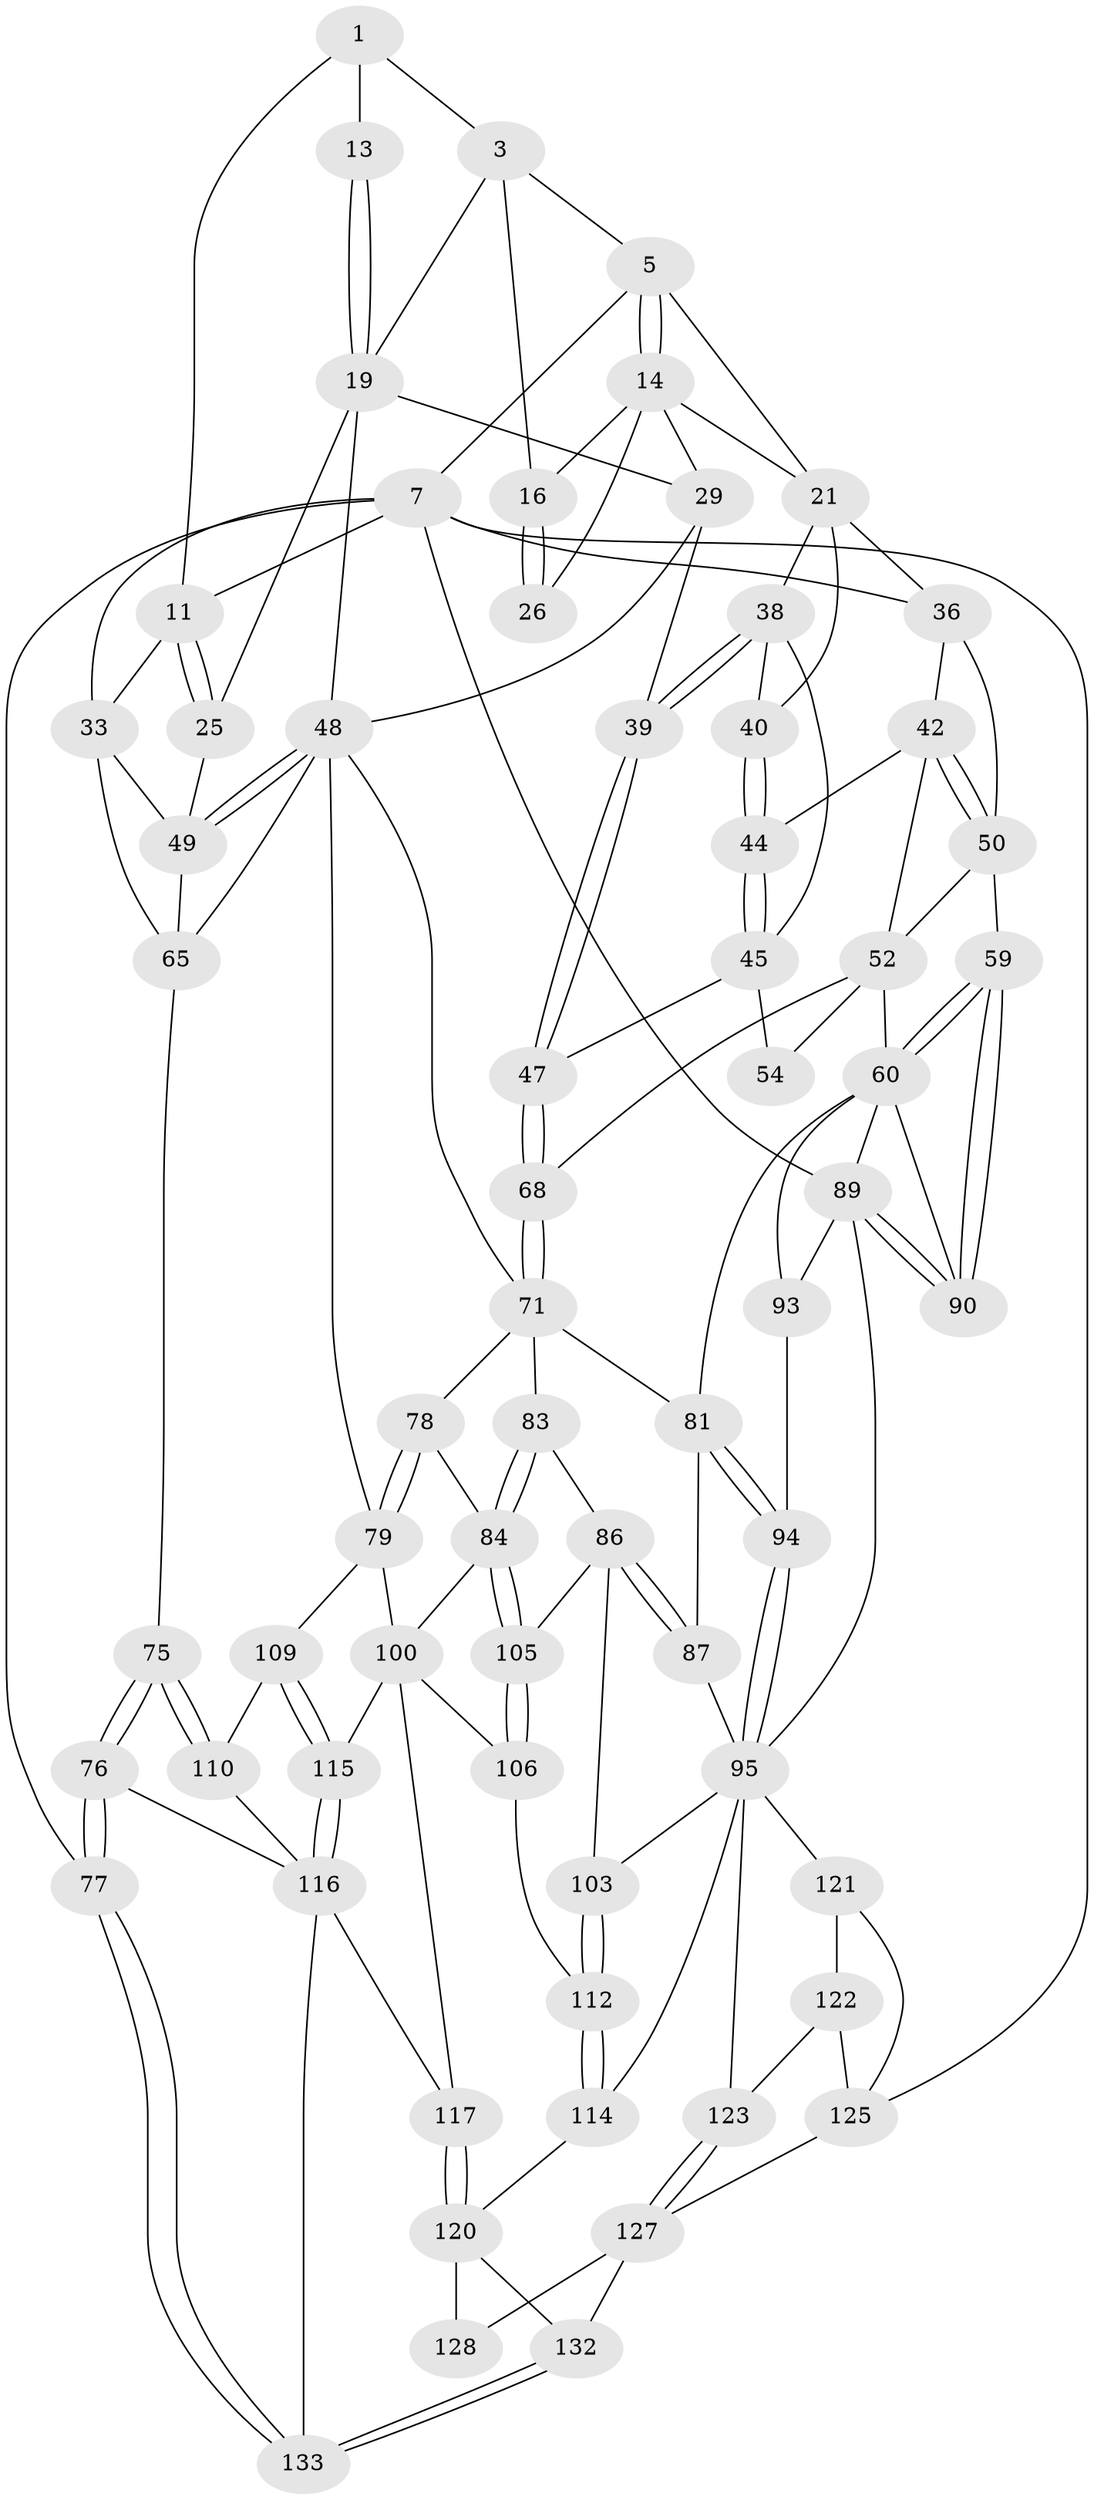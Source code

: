 // original degree distribution, {3: 0.014925373134328358, 4: 0.26119402985074625, 6: 0.2462686567164179, 5: 0.47761194029850745}
// Generated by graph-tools (version 1.1) at 2025/17/03/09/25 04:17:00]
// undirected, 67 vertices, 156 edges
graph export_dot {
graph [start="1"]
  node [color=gray90,style=filled];
  1 [pos="+0.13874794207744306+0",super="+2+10"];
  3 [pos="+0.3076668017855155+0",super="+4+18"];
  5 [pos="+0.5925582881028493+0",super="+6"];
  7 [pos="+1+0",super="+8+88"];
  11 [pos="+0.09496511588741435+0.14985648819698472",super="+12"];
  13 [pos="+0.21500888362884543+0.05423124874311823"];
  14 [pos="+0.5487599252094676+0.06270088772226325",super="+15+23"];
  16 [pos="+0.4303698330068452+0.08539328273670482",super="+17"];
  19 [pos="+0.23689898494098077+0.16137288247113454",super="+24"];
  21 [pos="+0.8035702938165258+0.0659790481984934",super="+35+22"];
  25 [pos="+0.14639389163561062+0.18951497252517044",super="+34"];
  26 [pos="+0.38988167364674486+0.20648421282644966"];
  29 [pos="+0.40893067696458485+0.3304185280302048",super="+30"];
  33 [pos="+0+0.2427068828528092",super="+62"];
  36 [pos="+0.8488533882583651+0.0928187528494459",super="+37"];
  38 [pos="+0.6137258852271389+0.1723871954798336",super="+41"];
  39 [pos="+0.5493272840109585+0.33496383343148023"];
  40 [pos="+0.7754655442866393+0.2067839772090721"];
  42 [pos="+0.9191207633277635+0.2122742906003414",super="+43"];
  44 [pos="+0.7741820416396037+0.2254245498557853"];
  45 [pos="+0.6979435564934647+0.3356899887113109",super="+46"];
  47 [pos="+0.6494607326019902+0.40099467180138665"];
  48 [pos="+0.1704876035057171+0.34388740173567917",super="+63"];
  49 [pos="+0.1364447026599629+0.3260788353092664",super="+61"];
  50 [pos="+1+0.2837180785337329",super="+51+55"];
  52 [pos="+0.8435481836446823+0.32853592855882074",super="+53"];
  54 [pos="+0.8172993837849016+0.34650854840233436"];
  59 [pos="+1+0.33585039584534615"];
  60 [pos="+0.9100412123877971+0.4586528502262008",super="+69"];
  65 [pos="+0.05661195463612541+0.5368921191869609",super="+74"];
  68 [pos="+0.6576061277752566+0.4342348023249204"];
  71 [pos="+0.6522217127494792+0.4760324990964905",super="+72"];
  75 [pos="+0+0.8521700804933031"];
  76 [pos="+0+0.8772014058778758"];
  77 [pos="+0+1"];
  78 [pos="+0.37154216596350087+0.4894663443844394"];
  79 [pos="+0.20528258249177886+0.6096369488595963",super="+80"];
  81 [pos="+0.7846436527579147+0.5922814547727443",super="+82"];
  83 [pos="+0.4966055619630769+0.557235497341869"];
  84 [pos="+0.4345098225235835+0.6154762808186822",super="+85"];
  86 [pos="+0.5462818167781656+0.5855797831763236",super="+104"];
  87 [pos="+0.6289942715448441+0.5338838108447305",super="+98"];
  89 [pos="+1+0.7309157443910117",super="+99"];
  90 [pos="+1+0.5533421703514929"];
  93 [pos="+0.887987299590928+0.6380449390938656"];
  94 [pos="+0.78254741257281+0.6428889415057716"];
  95 [pos="+0.7611928519500077+0.7225591879702724",super="+111+96"];
  100 [pos="+0.29156241961373225+0.724978842127244",super="+107+101"];
  103 [pos="+0.5887400415994212+0.6837833571800302"];
  105 [pos="+0.4664267704553844+0.6734602146020737"];
  106 [pos="+0.45864675843787656+0.7234504906358464"];
  109 [pos="+0.08732329851514826+0.7253069871195716"];
  110 [pos="+0.08557204239963076+0.7266872681672445"];
  112 [pos="+0.5583477296296007+0.754278520271848"];
  114 [pos="+0.6237747434950276+0.8364984711652655"];
  115 [pos="+0.18063489275736766+0.7557375704352194"];
  116 [pos="+0.1339827708678613+0.816136374142426",super="+119"];
  117 [pos="+0.34318691031571613+0.8832196165739403",super="+118"];
  120 [pos="+0.5992010947488199+0.8547372314384608",super="+129"];
  121 [pos="+0.8713147222777061+0.910966852079305"];
  122 [pos="+0.6788021420382002+0.8701349674793236"];
  123 [pos="+0.6400300193926851+0.8473191743560403"];
  125 [pos="+0.9835723042888009+1",super="+126"];
  127 [pos="+0.6627561290481697+1",super="+131"];
  128 [pos="+0.5727684354410368+0.9370621884553462"];
  132 [pos="+0.32987654371732733+1"];
  133 [pos="+0.2913932212942231+1"];
  1 -- 3;
  1 -- 13 [weight=2];
  1 -- 11;
  3 -- 5;
  3 -- 19;
  3 -- 16 [weight=2];
  5 -- 14;
  5 -- 14;
  5 -- 21;
  5 -- 7;
  7 -- 36;
  7 -- 33;
  7 -- 77 [weight=2];
  7 -- 11;
  7 -- 89;
  7 -- 125;
  11 -- 25 [weight=2];
  11 -- 25;
  11 -- 33;
  13 -- 19;
  13 -- 19;
  14 -- 16;
  14 -- 26;
  14 -- 29;
  14 -- 21;
  16 -- 26 [weight=2];
  16 -- 26;
  19 -- 48;
  19 -- 25;
  19 -- 29;
  21 -- 40;
  21 -- 36;
  21 -- 38;
  25 -- 49;
  29 -- 39;
  29 -- 48;
  33 -- 49;
  33 -- 65;
  36 -- 42;
  36 -- 50;
  38 -- 39;
  38 -- 39;
  38 -- 40;
  38 -- 45;
  39 -- 47;
  39 -- 47;
  40 -- 44;
  40 -- 44;
  42 -- 50;
  42 -- 50;
  42 -- 44;
  42 -- 52;
  44 -- 45;
  44 -- 45;
  45 -- 54;
  45 -- 47;
  47 -- 68;
  47 -- 68;
  48 -- 49;
  48 -- 49;
  48 -- 65;
  48 -- 71;
  48 -- 79;
  49 -- 65;
  50 -- 59;
  50 -- 52 [weight=2];
  52 -- 68;
  52 -- 54 [weight=2];
  52 -- 60 [weight=2];
  59 -- 60;
  59 -- 60;
  59 -- 90;
  59 -- 90;
  60 -- 81;
  60 -- 90;
  60 -- 93;
  60 -- 89;
  65 -- 75;
  68 -- 71;
  68 -- 71;
  71 -- 81;
  71 -- 83;
  71 -- 78;
  75 -- 76;
  75 -- 76;
  75 -- 110;
  75 -- 110;
  76 -- 77;
  76 -- 77;
  76 -- 116;
  77 -- 133;
  77 -- 133;
  78 -- 79;
  78 -- 79;
  78 -- 84;
  79 -- 109;
  79 -- 100;
  81 -- 94;
  81 -- 94;
  81 -- 87;
  83 -- 84;
  83 -- 84;
  83 -- 86;
  84 -- 105;
  84 -- 105;
  84 -- 100;
  86 -- 87;
  86 -- 87;
  86 -- 105;
  86 -- 103;
  87 -- 95 [weight=2];
  89 -- 90;
  89 -- 90;
  89 -- 93;
  89 -- 95;
  93 -- 94;
  94 -- 95;
  94 -- 95;
  95 -- 121;
  95 -- 114;
  95 -- 103;
  95 -- 123;
  100 -- 106;
  100 -- 117;
  100 -- 115;
  103 -- 112;
  103 -- 112;
  105 -- 106;
  105 -- 106;
  106 -- 112;
  109 -- 110;
  109 -- 115;
  109 -- 115;
  110 -- 116;
  112 -- 114;
  112 -- 114;
  114 -- 120;
  115 -- 116;
  115 -- 116;
  116 -- 133;
  116 -- 117;
  117 -- 120 [weight=2];
  117 -- 120;
  120 -- 128;
  120 -- 132;
  121 -- 122;
  121 -- 125;
  122 -- 123;
  122 -- 125;
  123 -- 127;
  123 -- 127;
  125 -- 127;
  127 -- 128 [weight=2];
  127 -- 132;
  132 -- 133;
  132 -- 133;
}

